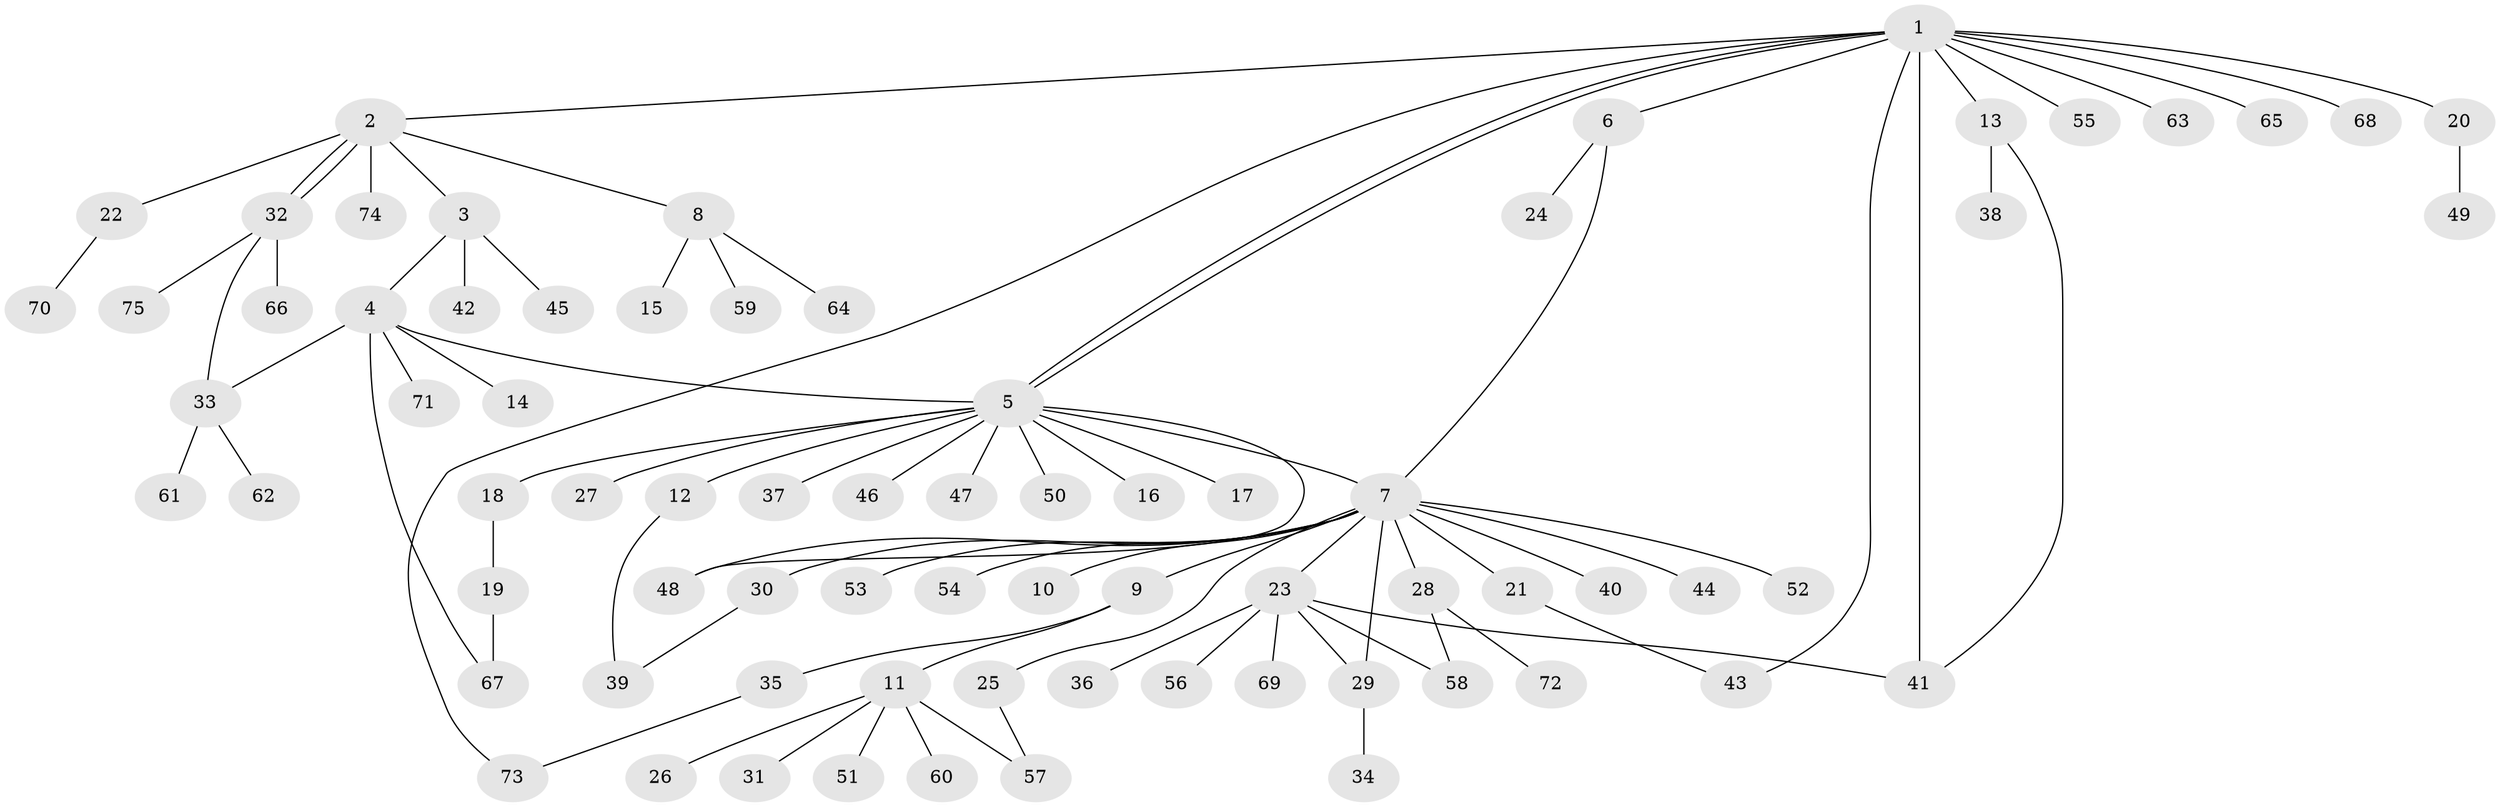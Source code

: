 // coarse degree distribution, {13: 0.017857142857142856, 8: 0.05357142857142857, 3: 0.07142857142857142, 12: 0.017857142857142856, 2: 0.17857142857142858, 15: 0.017857142857142856, 1: 0.625, 5: 0.017857142857142856}
// Generated by graph-tools (version 1.1) at 2025/51/02/27/25 19:51:53]
// undirected, 75 vertices, 89 edges
graph export_dot {
graph [start="1"]
  node [color=gray90,style=filled];
  1;
  2;
  3;
  4;
  5;
  6;
  7;
  8;
  9;
  10;
  11;
  12;
  13;
  14;
  15;
  16;
  17;
  18;
  19;
  20;
  21;
  22;
  23;
  24;
  25;
  26;
  27;
  28;
  29;
  30;
  31;
  32;
  33;
  34;
  35;
  36;
  37;
  38;
  39;
  40;
  41;
  42;
  43;
  44;
  45;
  46;
  47;
  48;
  49;
  50;
  51;
  52;
  53;
  54;
  55;
  56;
  57;
  58;
  59;
  60;
  61;
  62;
  63;
  64;
  65;
  66;
  67;
  68;
  69;
  70;
  71;
  72;
  73;
  74;
  75;
  1 -- 2;
  1 -- 5;
  1 -- 5;
  1 -- 6;
  1 -- 13;
  1 -- 20;
  1 -- 41;
  1 -- 43;
  1 -- 55;
  1 -- 63;
  1 -- 65;
  1 -- 68;
  1 -- 73;
  2 -- 3;
  2 -- 8;
  2 -- 22;
  2 -- 32;
  2 -- 32;
  2 -- 74;
  3 -- 4;
  3 -- 42;
  3 -- 45;
  4 -- 5;
  4 -- 14;
  4 -- 33;
  4 -- 67;
  4 -- 71;
  5 -- 7;
  5 -- 12;
  5 -- 16;
  5 -- 17;
  5 -- 18;
  5 -- 27;
  5 -- 37;
  5 -- 46;
  5 -- 47;
  5 -- 48;
  5 -- 50;
  6 -- 7;
  6 -- 24;
  7 -- 9;
  7 -- 10;
  7 -- 21;
  7 -- 23;
  7 -- 25;
  7 -- 28;
  7 -- 29;
  7 -- 30;
  7 -- 40;
  7 -- 44;
  7 -- 48;
  7 -- 52;
  7 -- 53;
  7 -- 54;
  8 -- 15;
  8 -- 59;
  8 -- 64;
  9 -- 11;
  9 -- 35;
  11 -- 26;
  11 -- 31;
  11 -- 51;
  11 -- 57;
  11 -- 60;
  12 -- 39;
  13 -- 38;
  13 -- 41;
  18 -- 19;
  19 -- 67;
  20 -- 49;
  21 -- 43;
  22 -- 70;
  23 -- 29;
  23 -- 36;
  23 -- 41;
  23 -- 56;
  23 -- 58;
  23 -- 69;
  25 -- 57;
  28 -- 58;
  28 -- 72;
  29 -- 34;
  30 -- 39;
  32 -- 33;
  32 -- 66;
  32 -- 75;
  33 -- 61;
  33 -- 62;
  35 -- 73;
}
